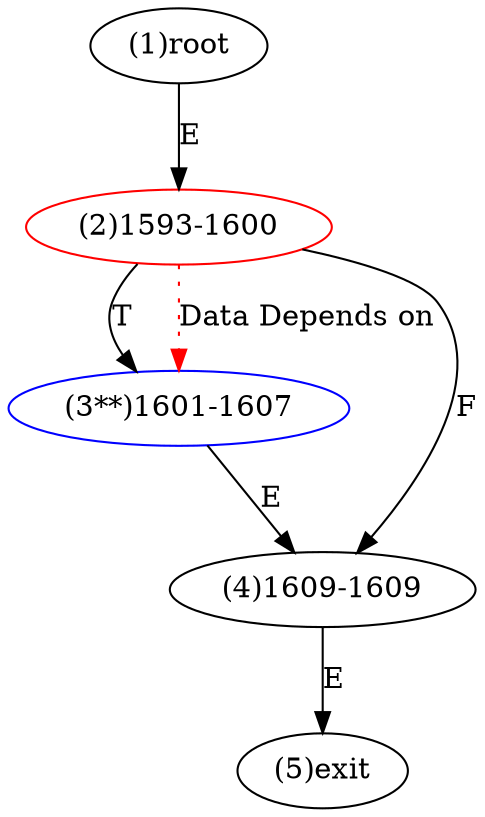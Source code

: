 digraph "" { 
1[ label="(1)root"];
2[ label="(2)1593-1600",color=red];
3[ label="(3**)1601-1607",color=blue];
4[ label="(4)1609-1609"];
5[ label="(5)exit"];
1->2[ label="E"];
2->4[ label="F"];
2->3[ label="T"];
3->4[ label="E"];
4->5[ label="E"];
2->3[ color="red" label="Data Depends on" style = dotted ];
}